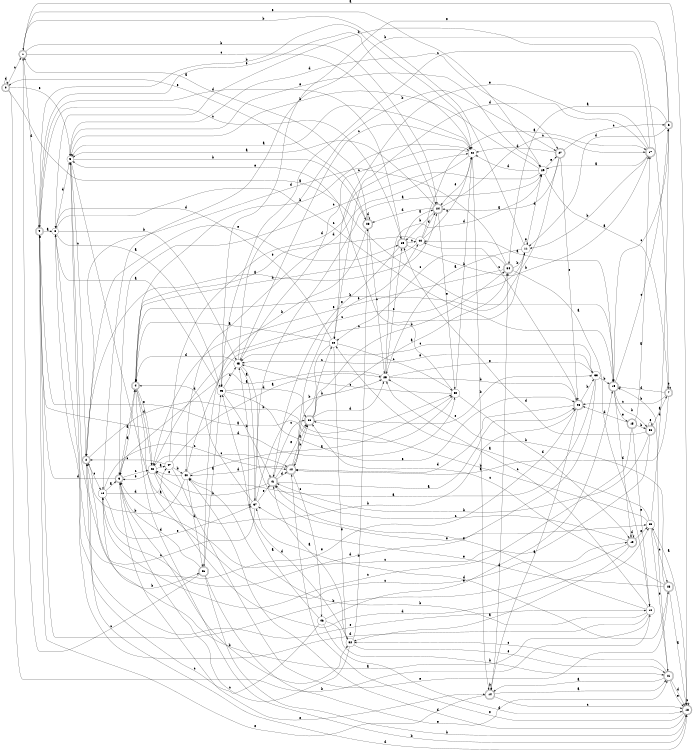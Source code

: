 digraph n39_3 {
__start0 [label="" shape="none"];

rankdir=LR;
size="8,5";

s0 [style="rounded,filled", color="black", fillcolor="white" shape="doublecircle", label="0"];
s1 [style="rounded,filled", color="black", fillcolor="white" shape="doublecircle", label="1"];
s2 [style="rounded,filled", color="black", fillcolor="white" shape="doublecircle", label="2"];
s3 [style="rounded,filled", color="black", fillcolor="white" shape="doublecircle", label="3"];
s4 [style="rounded,filled", color="black", fillcolor="white" shape="doublecircle", label="4"];
s5 [style="filled", color="black", fillcolor="white" shape="circle", label="5"];
s6 [style="rounded,filled", color="black", fillcolor="white" shape="doublecircle", label="6"];
s7 [style="rounded,filled", color="black", fillcolor="white" shape="doublecircle", label="7"];
s8 [style="filled", color="black", fillcolor="white" shape="circle", label="8"];
s9 [style="rounded,filled", color="black", fillcolor="white" shape="doublecircle", label="9"];
s10 [style="filled", color="black", fillcolor="white" shape="circle", label="10"];
s11 [style="filled", color="black", fillcolor="white" shape="circle", label="11"];
s12 [style="rounded,filled", color="black", fillcolor="white" shape="doublecircle", label="12"];
s13 [style="rounded,filled", color="black", fillcolor="white" shape="doublecircle", label="13"];
s14 [style="rounded,filled", color="black", fillcolor="white" shape="doublecircle", label="14"];
s15 [style="rounded,filled", color="black", fillcolor="white" shape="doublecircle", label="15"];
s16 [style="filled", color="black", fillcolor="white" shape="circle", label="16"];
s17 [style="rounded,filled", color="black", fillcolor="white" shape="doublecircle", label="17"];
s18 [style="rounded,filled", color="black", fillcolor="white" shape="doublecircle", label="18"];
s19 [style="rounded,filled", color="black", fillcolor="white" shape="doublecircle", label="19"];
s20 [style="filled", color="black", fillcolor="white" shape="circle", label="20"];
s21 [style="rounded,filled", color="black", fillcolor="white" shape="doublecircle", label="21"];
s22 [style="filled", color="black", fillcolor="white" shape="circle", label="22"];
s23 [style="rounded,filled", color="black", fillcolor="white" shape="doublecircle", label="23"];
s24 [style="rounded,filled", color="black", fillcolor="white" shape="doublecircle", label="24"];
s25 [style="filled", color="black", fillcolor="white" shape="circle", label="25"];
s26 [style="rounded,filled", color="black", fillcolor="white" shape="doublecircle", label="26"];
s27 [style="rounded,filled", color="black", fillcolor="white" shape="doublecircle", label="27"];
s28 [style="rounded,filled", color="black", fillcolor="white" shape="doublecircle", label="28"];
s29 [style="filled", color="black", fillcolor="white" shape="circle", label="29"];
s30 [style="filled", color="black", fillcolor="white" shape="circle", label="30"];
s31 [style="rounded,filled", color="black", fillcolor="white" shape="doublecircle", label="31"];
s32 [style="filled", color="black", fillcolor="white" shape="circle", label="32"];
s33 [style="filled", color="black", fillcolor="white" shape="circle", label="33"];
s34 [style="rounded,filled", color="black", fillcolor="white" shape="doublecircle", label="34"];
s35 [style="filled", color="black", fillcolor="white" shape="circle", label="35"];
s36 [style="rounded,filled", color="black", fillcolor="white" shape="doublecircle", label="36"];
s37 [style="filled", color="black", fillcolor="white" shape="circle", label="37"];
s38 [style="rounded,filled", color="black", fillcolor="white" shape="doublecircle", label="38"];
s39 [style="rounded,filled", color="black", fillcolor="white" shape="doublecircle", label="39"];
s40 [style="filled", color="black", fillcolor="white" shape="circle", label="40"];
s41 [style="rounded,filled", color="black", fillcolor="white" shape="doublecircle", label="41"];
s42 [style="filled", color="black", fillcolor="white" shape="circle", label="42"];
s43 [style="filled", color="black", fillcolor="white" shape="circle", label="43"];
s44 [style="filled", color="black", fillcolor="white" shape="circle", label="44"];
s45 [style="filled", color="black", fillcolor="white" shape="circle", label="45"];
s46 [style="filled", color="black", fillcolor="white" shape="circle", label="46"];
s47 [style="filled", color="black", fillcolor="white" shape="circle", label="47"];
s0 -> s19 [label="a"];
s0 -> s10 [label="b"];
s0 -> s1 [label="c"];
s0 -> s0 [label="d"];
s0 -> s5 [label="e"];
s1 -> s18 [label="a"];
s1 -> s24 [label="b"];
s1 -> s24 [label="c"];
s1 -> s9 [label="d"];
s1 -> s29 [label="e"];
s2 -> s24 [label="a"];
s2 -> s30 [label="b"];
s2 -> s16 [label="c"];
s2 -> s18 [label="d"];
s2 -> s39 [label="e"];
s3 -> s4 [label="a"];
s3 -> s32 [label="b"];
s3 -> s42 [label="c"];
s3 -> s9 [label="d"];
s3 -> s14 [label="e"];
s4 -> s3 [label="a"];
s4 -> s22 [label="b"];
s4 -> s13 [label="c"];
s4 -> s42 [label="d"];
s4 -> s42 [label="e"];
s5 -> s37 [label="a"];
s5 -> s23 [label="b"];
s5 -> s2 [label="c"];
s5 -> s27 [label="d"];
s5 -> s29 [label="e"];
s6 -> s34 [label="a"];
s6 -> s16 [label="b"];
s6 -> s19 [label="c"];
s6 -> s11 [label="d"];
s6 -> s43 [label="e"];
s7 -> s12 [label="a"];
s7 -> s8 [label="b"];
s7 -> s26 [label="c"];
s7 -> s19 [label="d"];
s7 -> s7 [label="e"];
s8 -> s43 [label="a"];
s8 -> s45 [label="b"];
s8 -> s19 [label="c"];
s8 -> s5 [label="d"];
s8 -> s10 [label="e"];
s9 -> s8 [label="a"];
s9 -> s22 [label="b"];
s9 -> s39 [label="c"];
s9 -> s30 [label="d"];
s9 -> s22 [label="e"];
s10 -> s2 [label="a"];
s10 -> s40 [label="b"];
s10 -> s25 [label="c"];
s10 -> s8 [label="d"];
s10 -> s41 [label="e"];
s11 -> s25 [label="a"];
s11 -> s1 [label="b"];
s11 -> s42 [label="c"];
s11 -> s29 [label="d"];
s11 -> s11 [label="e"];
s12 -> s38 [label="a"];
s12 -> s38 [label="b"];
s12 -> s46 [label="c"];
s12 -> s40 [label="d"];
s12 -> s44 [label="e"];
s13 -> s32 [label="a"];
s13 -> s9 [label="b"];
s13 -> s41 [label="c"];
s13 -> s13 [label="d"];
s13 -> s35 [label="e"];
s14 -> s21 [label="a"];
s14 -> s14 [label="b"];
s14 -> s18 [label="c"];
s14 -> s34 [label="d"];
s14 -> s9 [label="e"];
s15 -> s17 [label="a"];
s15 -> s36 [label="b"];
s15 -> s16 [label="c"];
s15 -> s26 [label="d"];
s15 -> s10 [label="e"];
s16 -> s3 [label="a"];
s16 -> s31 [label="b"];
s16 -> s12 [label="c"];
s16 -> s47 [label="d"];
s16 -> s37 [label="e"];
s17 -> s29 [label="a"];
s17 -> s11 [label="b"];
s17 -> s43 [label="c"];
s17 -> s20 [label="d"];
s17 -> s20 [label="e"];
s18 -> s35 [label="a"];
s18 -> s4 [label="b"];
s18 -> s18 [label="c"];
s18 -> s40 [label="d"];
s18 -> s12 [label="e"];
s19 -> s44 [label="a"];
s19 -> s36 [label="b"];
s19 -> s6 [label="c"];
s19 -> s13 [label="d"];
s19 -> s15 [label="e"];
s20 -> s4 [label="a"];
s20 -> s12 [label="b"];
s20 -> s30 [label="c"];
s20 -> s8 [label="d"];
s20 -> s32 [label="e"];
s21 -> s14 [label="a"];
s21 -> s19 [label="b"];
s21 -> s32 [label="c"];
s21 -> s18 [label="d"];
s21 -> s18 [label="e"];
s22 -> s5 [label="a"];
s22 -> s14 [label="b"];
s22 -> s45 [label="c"];
s22 -> s40 [label="d"];
s22 -> s24 [label="e"];
s23 -> s1 [label="a"];
s23 -> s31 [label="b"];
s23 -> s25 [label="c"];
s23 -> s23 [label="d"];
s23 -> s0 [label="e"];
s24 -> s5 [label="a"];
s24 -> s39 [label="b"];
s24 -> s17 [label="c"];
s24 -> s23 [label="d"];
s24 -> s30 [label="e"];
s25 -> s3 [label="a"];
s25 -> s26 [label="b"];
s25 -> s39 [label="c"];
s25 -> s29 [label="d"];
s25 -> s33 [label="e"];
s26 -> s14 [label="a"];
s26 -> s33 [label="b"];
s26 -> s44 [label="c"];
s26 -> s12 [label="d"];
s26 -> s5 [label="e"];
s27 -> s24 [label="a"];
s27 -> s4 [label="b"];
s27 -> s6 [label="c"];
s27 -> s22 [label="d"];
s27 -> s26 [label="e"];
s28 -> s18 [label="a"];
s28 -> s25 [label="b"];
s28 -> s38 [label="c"];
s28 -> s37 [label="d"];
s28 -> s37 [label="e"];
s29 -> s7 [label="a"];
s29 -> s5 [label="b"];
s29 -> s3 [label="c"];
s29 -> s22 [label="d"];
s29 -> s27 [label="e"];
s30 -> s9 [label="a"];
s30 -> s22 [label="b"];
s30 -> s45 [label="c"];
s30 -> s13 [label="d"];
s30 -> s5 [label="e"];
s31 -> s43 [label="a"];
s31 -> s18 [label="b"];
s31 -> s1 [label="c"];
s31 -> s3 [label="d"];
s31 -> s21 [label="e"];
s32 -> s41 [label="a"];
s32 -> s23 [label="b"];
s32 -> s3 [label="c"];
s32 -> s43 [label="d"];
s32 -> s21 [label="e"];
s33 -> s40 [label="a"];
s33 -> s19 [label="b"];
s33 -> s45 [label="c"];
s33 -> s16 [label="d"];
s33 -> s45 [label="e"];
s34 -> s10 [label="a"];
s34 -> s11 [label="b"];
s34 -> s20 [label="c"];
s34 -> s2 [label="d"];
s34 -> s42 [label="e"];
s35 -> s20 [label="a"];
s35 -> s38 [label="b"];
s35 -> s28 [label="c"];
s35 -> s6 [label="d"];
s35 -> s21 [label="e"];
s36 -> s7 [label="a"];
s36 -> s41 [label="b"];
s36 -> s3 [label="c"];
s36 -> s39 [label="d"];
s36 -> s36 [label="e"];
s37 -> s29 [label="a"];
s37 -> s25 [label="b"];
s37 -> s5 [label="c"];
s37 -> s4 [label="d"];
s37 -> s41 [label="e"];
s38 -> s34 [label="a"];
s38 -> s34 [label="b"];
s38 -> s20 [label="c"];
s38 -> s25 [label="d"];
s38 -> s33 [label="e"];
s39 -> s24 [label="a"];
s39 -> s17 [label="b"];
s39 -> s44 [label="c"];
s39 -> s9 [label="d"];
s39 -> s41 [label="e"];
s40 -> s30 [label="a"];
s40 -> s2 [label="b"];
s40 -> s11 [label="c"];
s40 -> s31 [label="d"];
s40 -> s42 [label="e"];
s41 -> s26 [label="a"];
s41 -> s42 [label="b"];
s41 -> s38 [label="c"];
s41 -> s12 [label="d"];
s41 -> s38 [label="e"];
s42 -> s47 [label="a"];
s42 -> s26 [label="b"];
s42 -> s12 [label="c"];
s42 -> s35 [label="d"];
s42 -> s3 [label="e"];
s43 -> s8 [label="a"];
s43 -> s41 [label="b"];
s43 -> s45 [label="c"];
s43 -> s38 [label="d"];
s43 -> s26 [label="e"];
s44 -> s17 [label="a"];
s44 -> s4 [label="b"];
s44 -> s22 [label="c"];
s44 -> s24 [label="d"];
s44 -> s4 [label="e"];
s45 -> s37 [label="a"];
s45 -> s27 [label="b"];
s45 -> s22 [label="c"];
s45 -> s4 [label="d"];
s45 -> s35 [label="e"];
s46 -> s45 [label="a"];
s46 -> s21 [label="b"];
s46 -> s2 [label="c"];
s46 -> s18 [label="d"];
s46 -> s19 [label="e"];
s47 -> s25 [label="a"];
s47 -> s40 [label="b"];
s47 -> s2 [label="c"];
s47 -> s22 [label="d"];
s47 -> s28 [label="e"];

}